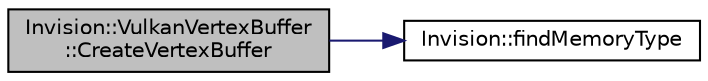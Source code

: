 digraph "Invision::VulkanVertexBuffer::CreateVertexBuffer"
{
 // LATEX_PDF_SIZE
  edge [fontname="Helvetica",fontsize="10",labelfontname="Helvetica",labelfontsize="10"];
  node [fontname="Helvetica",fontsize="10",shape=record];
  rankdir="LR";
  Node1 [label="Invision::VulkanVertexBuffer\l::CreateVertexBuffer",height=0.2,width=0.4,color="black", fillcolor="grey75", style="filled", fontcolor="black",tooltip=" "];
  Node1 -> Node2 [color="midnightblue",fontsize="10",style="solid",fontname="Helvetica"];
  Node2 [label="Invision::findMemoryType",height=0.2,width=0.4,color="black", fillcolor="white", style="filled",URL="$namespace_invision.html#aeb0c8260559ba84520dac74d1ab8b8b8",tooltip=" "];
}
